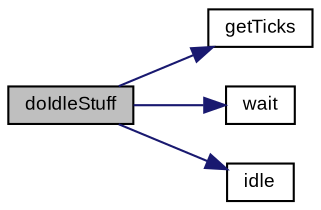 digraph "doIdleStuff"
{
  bgcolor="transparent";
  edge [fontname="Arial",fontsize="9",labelfontname="Arial",labelfontsize="9"];
  node [fontname="Arial",fontsize="9",shape=record];
  rankdir="LR";
  Node1 [label="doIdleStuff",height=0.2,width=0.4,color="black", fillcolor="grey75", style="filled" fontcolor="black"];
  Node1 -> Node2 [color="midnightblue",fontsize="9",style="solid",fontname="Arial"];
  Node2 [label="getTicks",height=0.2,width=0.4,color="black",URL="$class_a_eff_g_u_i_editor.html#a05dffb509478801c59747249f05dafe5"];
  Node1 -> Node3 [color="midnightblue",fontsize="9",style="solid",fontname="Arial"];
  Node3 [label="wait",height=0.2,width=0.4,color="black",URL="$class_a_eff_g_u_i_editor.html#a7c93ea375d0afa3024f09ddc91c015e1"];
  Node1 -> Node4 [color="midnightblue",fontsize="9",style="solid",fontname="Arial"];
  Node4 [label="idle",height=0.2,width=0.4,color="black",URL="$class_a_eff_g_u_i_editor.html#a83abbeda22fc5e6c2b35523b64199c1c"];
}
